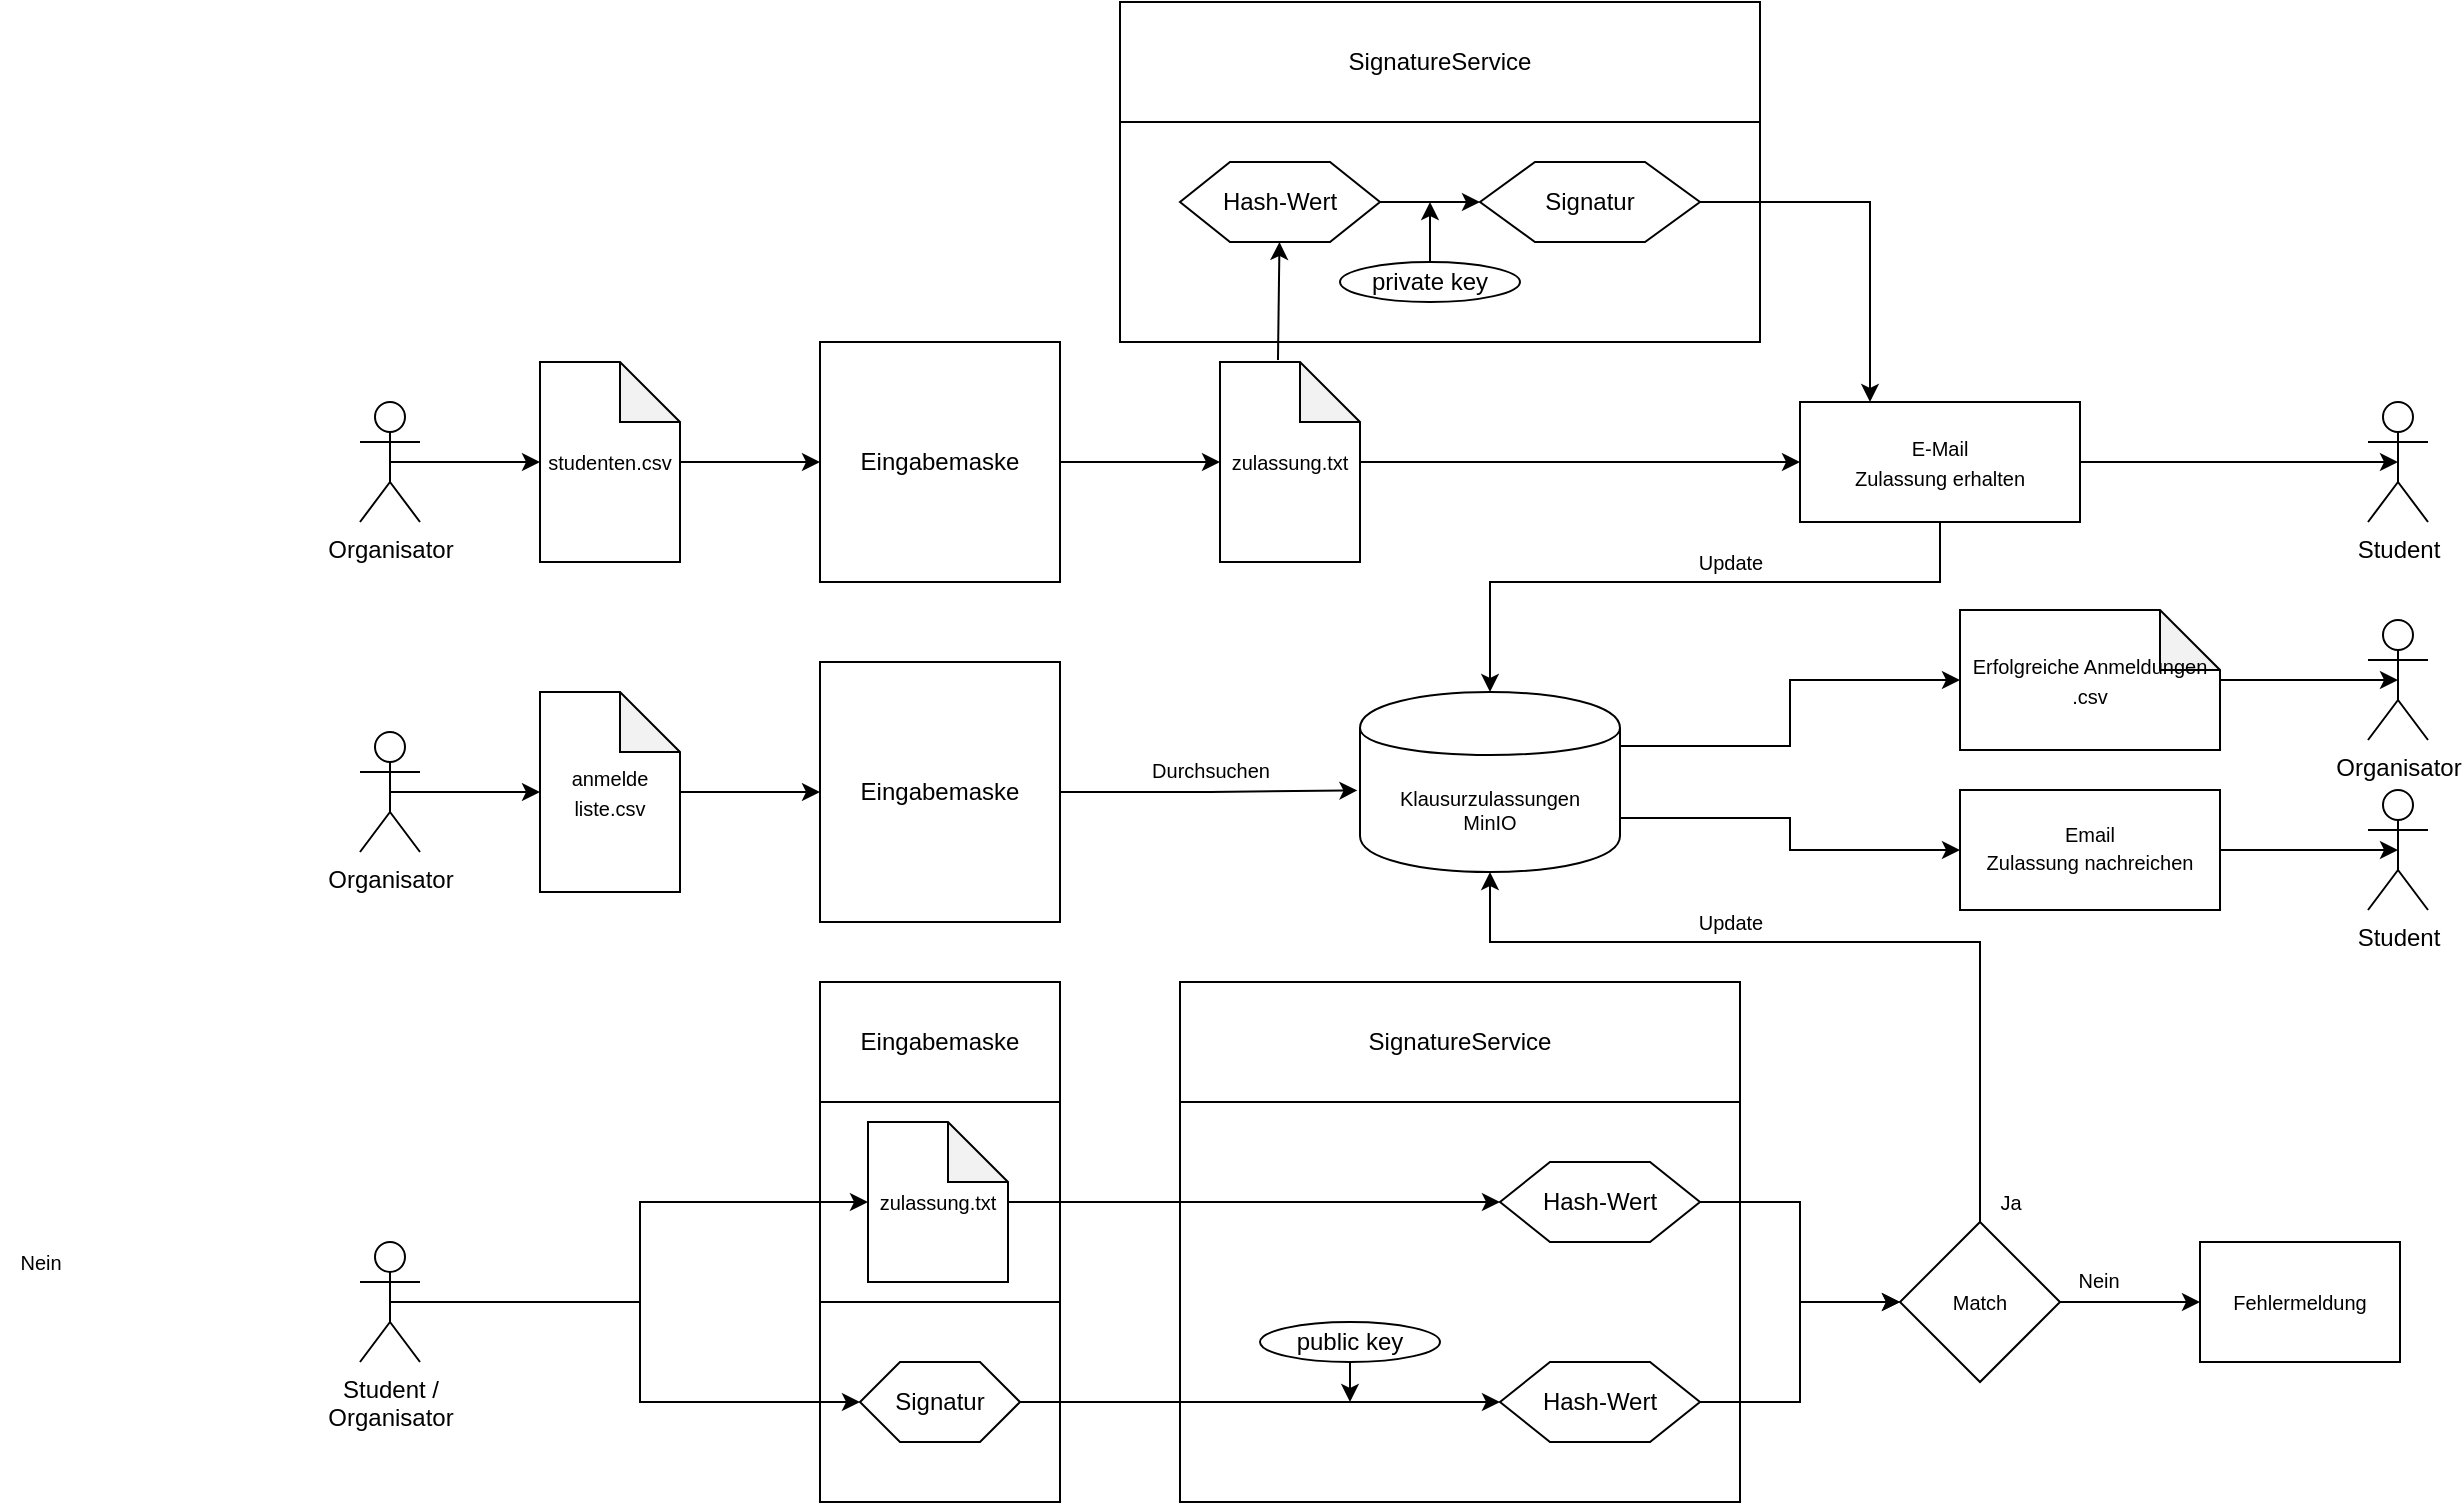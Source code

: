 <mxfile version="12.9.3" type="device"><diagram id="C5RBs43oDa-KdzZeNtuy" name="Page-1"><mxGraphModel dx="2591" dy="744" grid="1" gridSize="10" guides="1" tooltips="1" connect="1" arrows="1" fold="1" page="1" pageScale="1" pageWidth="1169" pageHeight="827" math="0" shadow="0"><root><mxCell id="WIyWlLk6GJQsqaUBKTNV-0"/><mxCell id="WIyWlLk6GJQsqaUBKTNV-1" parent="WIyWlLk6GJQsqaUBKTNV-0"/><mxCell id="LigDHLfCgNmeOQWQO5T8-77" value="" style="whiteSpace=wrap;html=1;" parent="WIyWlLk6GJQsqaUBKTNV-1" vertex="1"><mxGeometry x="250" y="570" width="120" height="100" as="geometry"/></mxCell><mxCell id="LigDHLfCgNmeOQWQO5T8-78" value="" style="whiteSpace=wrap;html=1;" parent="WIyWlLk6GJQsqaUBKTNV-1" vertex="1"><mxGeometry x="250" y="670" width="120" height="100" as="geometry"/></mxCell><mxCell id="LigDHLfCgNmeOQWQO5T8-116" value="" style="whiteSpace=wrap;html=1;" parent="WIyWlLk6GJQsqaUBKTNV-1" vertex="1"><mxGeometry x="430" y="570" width="280" height="200" as="geometry"/></mxCell><mxCell id="LigDHLfCgNmeOQWQO5T8-32" value="" style="whiteSpace=wrap;html=1;" parent="WIyWlLk6GJQsqaUBKTNV-1" vertex="1"><mxGeometry x="400" y="20" width="320" height="170" as="geometry"/></mxCell><mxCell id="LigDHLfCgNmeOQWQO5T8-21" value="" style="edgeStyle=orthogonalEdgeStyle;rounded=0;orthogonalLoop=1;jettySize=auto;html=1;entryX=0;entryY=0.5;entryDx=0;entryDy=0;" parent="WIyWlLk6GJQsqaUBKTNV-1" source="LigDHLfCgNmeOQWQO5T8-0" target="LigDHLfCgNmeOQWQO5T8-20" edge="1"><mxGeometry relative="1" as="geometry"><mxPoint x="260" y="250" as="targetPoint"/></mxGeometry></mxCell><mxCell id="LigDHLfCgNmeOQWQO5T8-0" value="&lt;font style=&quot;font-size: 10px&quot;&gt;studenten.csv&lt;/font&gt;" style="shape=note;whiteSpace=wrap;html=1;backgroundOutline=1;darkOpacity=0.05;" parent="WIyWlLk6GJQsqaUBKTNV-1" vertex="1"><mxGeometry x="110" y="200" width="70" height="100" as="geometry"/></mxCell><mxCell id="LigDHLfCgNmeOQWQO5T8-11" value="" style="edgeStyle=orthogonalEdgeStyle;rounded=0;orthogonalLoop=1;jettySize=auto;html=1;entryX=0;entryY=0.5;entryDx=0;entryDy=0;entryPerimeter=0;exitX=0.5;exitY=0.5;exitDx=0;exitDy=0;exitPerimeter=0;" parent="WIyWlLk6GJQsqaUBKTNV-1" source="LigDHLfCgNmeOQWQO5T8-1" target="LigDHLfCgNmeOQWQO5T8-0" edge="1"><mxGeometry relative="1" as="geometry"><mxPoint x="140" y="250" as="targetPoint"/></mxGeometry></mxCell><mxCell id="LigDHLfCgNmeOQWQO5T8-1" value="&lt;div&gt;Organisator&lt;/div&gt;" style="shape=umlActor;verticalLabelPosition=bottom;labelBackgroundColor=#ffffff;verticalAlign=top;html=1;outlineConnect=0;" parent="WIyWlLk6GJQsqaUBKTNV-1" vertex="1"><mxGeometry x="20" y="220" width="30" height="60" as="geometry"/></mxCell><mxCell id="LigDHLfCgNmeOQWQO5T8-23" value="" style="edgeStyle=orthogonalEdgeStyle;rounded=0;orthogonalLoop=1;jettySize=auto;html=1;" parent="WIyWlLk6GJQsqaUBKTNV-1" source="LigDHLfCgNmeOQWQO5T8-20" target="LigDHLfCgNmeOQWQO5T8-22" edge="1"><mxGeometry relative="1" as="geometry"/></mxCell><mxCell id="LigDHLfCgNmeOQWQO5T8-20" value="&lt;div&gt;Eingabemaske&lt;/div&gt;" style="whiteSpace=wrap;html=1;aspect=fixed;" parent="WIyWlLk6GJQsqaUBKTNV-1" vertex="1"><mxGeometry x="250" y="190" width="120" height="120" as="geometry"/></mxCell><mxCell id="LigDHLfCgNmeOQWQO5T8-39" value="" style="edgeStyle=orthogonalEdgeStyle;rounded=0;orthogonalLoop=1;jettySize=auto;html=1;entryX=0;entryY=0.5;entryDx=0;entryDy=0;" parent="WIyWlLk6GJQsqaUBKTNV-1" source="LigDHLfCgNmeOQWQO5T8-22" target="LigDHLfCgNmeOQWQO5T8-27" edge="1"><mxGeometry relative="1" as="geometry"><mxPoint x="590" y="250" as="targetPoint"/></mxGeometry></mxCell><mxCell id="LigDHLfCgNmeOQWQO5T8-22" value="&lt;font style=&quot;font-size: 10px&quot;&gt;zulassung.txt&lt;/font&gt;" style="shape=note;whiteSpace=wrap;html=1;backgroundOutline=1;darkOpacity=0.05;" parent="WIyWlLk6GJQsqaUBKTNV-1" vertex="1"><mxGeometry x="450" y="200" width="70" height="100" as="geometry"/></mxCell><mxCell id="LigDHLfCgNmeOQWQO5T8-42" value="" style="edgeStyle=orthogonalEdgeStyle;rounded=0;orthogonalLoop=1;jettySize=auto;html=1;entryX=0.5;entryY=0.5;entryDx=0;entryDy=0;entryPerimeter=0;" parent="WIyWlLk6GJQsqaUBKTNV-1" source="LigDHLfCgNmeOQWQO5T8-27" target="LigDHLfCgNmeOQWQO5T8-40" edge="1"><mxGeometry relative="1" as="geometry"><mxPoint x="960" y="250" as="targetPoint"/></mxGeometry></mxCell><mxCell id="t672w3b1qVxUQOVxEKh4-1" value="" style="edgeStyle=orthogonalEdgeStyle;rounded=0;orthogonalLoop=1;jettySize=auto;html=1;" parent="WIyWlLk6GJQsqaUBKTNV-1" source="LigDHLfCgNmeOQWQO5T8-27" target="LigDHLfCgNmeOQWQO5T8-129" edge="1"><mxGeometry relative="1" as="geometry"><mxPoint x="750" y="340" as="targetPoint"/><Array as="points"><mxPoint x="810" y="310"/><mxPoint x="585" y="310"/></Array></mxGeometry></mxCell><mxCell id="LigDHLfCgNmeOQWQO5T8-27" value="&lt;div&gt;&lt;font style=&quot;font-size: 10px&quot;&gt;E-Mail&lt;/font&gt;&lt;/div&gt;&lt;div&gt;&lt;font style=&quot;font-size: 10px&quot;&gt;Zulassung erhalten&lt;br&gt;&lt;/font&gt;&lt;/div&gt;" style="whiteSpace=wrap;html=1;" parent="WIyWlLk6GJQsqaUBKTNV-1" vertex="1"><mxGeometry x="740" y="220" width="140" height="60" as="geometry"/></mxCell><mxCell id="LigDHLfCgNmeOQWQO5T8-29" value="SignatureService" style="whiteSpace=wrap;html=1;" parent="WIyWlLk6GJQsqaUBKTNV-1" vertex="1"><mxGeometry x="400" y="20" width="320" height="60" as="geometry"/></mxCell><mxCell id="LigDHLfCgNmeOQWQO5T8-30" value="&lt;div&gt;Hash-Wert&lt;/div&gt;" style="shape=hexagon;perimeter=hexagonPerimeter2;whiteSpace=wrap;html=1;" parent="WIyWlLk6GJQsqaUBKTNV-1" vertex="1"><mxGeometry x="430" y="100" width="100" height="40" as="geometry"/></mxCell><mxCell id="LigDHLfCgNmeOQWQO5T8-36" value="" style="edgeStyle=orthogonalEdgeStyle;rounded=0;orthogonalLoop=1;jettySize=auto;html=1;entryX=0.25;entryY=0;entryDx=0;entryDy=0;" parent="WIyWlLk6GJQsqaUBKTNV-1" source="LigDHLfCgNmeOQWQO5T8-31" target="LigDHLfCgNmeOQWQO5T8-27" edge="1"><mxGeometry relative="1" as="geometry"><mxPoint x="790" y="270" as="targetPoint"/></mxGeometry></mxCell><mxCell id="LigDHLfCgNmeOQWQO5T8-31" value="Signatur" style="shape=hexagon;perimeter=hexagonPerimeter2;whiteSpace=wrap;html=1;" parent="WIyWlLk6GJQsqaUBKTNV-1" vertex="1"><mxGeometry x="580" y="100" width="110" height="40" as="geometry"/></mxCell><mxCell id="LigDHLfCgNmeOQWQO5T8-33" value="" style="endArrow=classic;html=1;exitX=0.414;exitY=-0.01;exitDx=0;exitDy=0;exitPerimeter=0;" parent="WIyWlLk6GJQsqaUBKTNV-1" source="LigDHLfCgNmeOQWQO5T8-22" target="LigDHLfCgNmeOQWQO5T8-30" edge="1"><mxGeometry width="50" height="50" relative="1" as="geometry"><mxPoint x="550" y="270" as="sourcePoint"/><mxPoint x="600" y="220" as="targetPoint"/></mxGeometry></mxCell><mxCell id="LigDHLfCgNmeOQWQO5T8-34" value="" style="endArrow=classic;html=1;exitX=1;exitY=0.5;exitDx=0;exitDy=0;entryX=0;entryY=0.5;entryDx=0;entryDy=0;" parent="WIyWlLk6GJQsqaUBKTNV-1" source="LigDHLfCgNmeOQWQO5T8-30" target="LigDHLfCgNmeOQWQO5T8-31" edge="1"><mxGeometry width="50" height="50" relative="1" as="geometry"><mxPoint x="550" y="270" as="sourcePoint"/><mxPoint x="600" y="220" as="targetPoint"/></mxGeometry></mxCell><mxCell id="LigDHLfCgNmeOQWQO5T8-40" value="&lt;font style=&quot;font-size: 12px&quot;&gt;Student&lt;/font&gt;" style="shape=umlActor;verticalLabelPosition=bottom;labelBackgroundColor=#ffffff;verticalAlign=top;html=1;outlineConnect=0;" parent="WIyWlLk6GJQsqaUBKTNV-1" vertex="1"><mxGeometry x="1024" y="220" width="30" height="60" as="geometry"/></mxCell><mxCell id="LigDHLfCgNmeOQWQO5T8-46" value="" style="edgeStyle=orthogonalEdgeStyle;rounded=0;orthogonalLoop=1;jettySize=auto;html=1;" parent="WIyWlLk6GJQsqaUBKTNV-1" source="LigDHLfCgNmeOQWQO5T8-45" edge="1"><mxGeometry relative="1" as="geometry"><mxPoint x="555" y="120" as="targetPoint"/></mxGeometry></mxCell><mxCell id="LigDHLfCgNmeOQWQO5T8-45" value="private key" style="ellipse;whiteSpace=wrap;html=1;" parent="WIyWlLk6GJQsqaUBKTNV-1" vertex="1"><mxGeometry x="510" y="150" width="90" height="20" as="geometry"/></mxCell><mxCell id="LigDHLfCgNmeOQWQO5T8-49" value="&lt;font style=&quot;font-size: 10px&quot;&gt;zulassung.txt&lt;/font&gt;" style="shape=note;whiteSpace=wrap;html=1;backgroundOutline=1;darkOpacity=0.05;" parent="WIyWlLk6GJQsqaUBKTNV-1" vertex="1"><mxGeometry x="274" y="580" width="70" height="80" as="geometry"/></mxCell><mxCell id="LigDHLfCgNmeOQWQO5T8-50" value="" style="edgeStyle=orthogonalEdgeStyle;rounded=0;orthogonalLoop=1;jettySize=auto;html=1;entryX=0;entryY=0.5;entryDx=0;entryDy=0;" parent="WIyWlLk6GJQsqaUBKTNV-1" source="LigDHLfCgNmeOQWQO5T8-51" target="LigDHLfCgNmeOQWQO5T8-74" edge="1"><mxGeometry relative="1" as="geometry"><mxPoint x="130" y="700" as="targetPoint"/><Array as="points"><mxPoint x="160" y="670"/><mxPoint x="160" y="720"/></Array></mxGeometry></mxCell><mxCell id="LigDHLfCgNmeOQWQO5T8-76" value="" style="edgeStyle=orthogonalEdgeStyle;rounded=0;orthogonalLoop=1;jettySize=auto;html=1;entryX=0;entryY=0.5;entryDx=0;entryDy=0;entryPerimeter=0;exitX=0.5;exitY=0.5;exitDx=0;exitDy=0;exitPerimeter=0;" parent="WIyWlLk6GJQsqaUBKTNV-1" source="LigDHLfCgNmeOQWQO5T8-51" target="LigDHLfCgNmeOQWQO5T8-49" edge="1"><mxGeometry relative="1" as="geometry"><mxPoint x="35" y="590" as="targetPoint"/><Array as="points"><mxPoint x="160" y="670"/><mxPoint x="160" y="620"/></Array></mxGeometry></mxCell><mxCell id="LigDHLfCgNmeOQWQO5T8-51" value="&lt;div&gt;Student / &lt;br&gt;&lt;/div&gt;&lt;div&gt;Organisator&lt;br&gt;&lt;/div&gt;" style="shape=umlActor;verticalLabelPosition=bottom;labelBackgroundColor=#ffffff;verticalAlign=top;html=1;outlineConnect=0;" parent="WIyWlLk6GJQsqaUBKTNV-1" vertex="1"><mxGeometry x="20" y="640" width="30" height="60" as="geometry"/></mxCell><mxCell id="LigDHLfCgNmeOQWQO5T8-74" value="Signatur" style="shape=hexagon;perimeter=hexagonPerimeter2;whiteSpace=wrap;html=1;" parent="WIyWlLk6GJQsqaUBKTNV-1" vertex="1"><mxGeometry x="270" y="700" width="80" height="40" as="geometry"/></mxCell><mxCell id="LigDHLfCgNmeOQWQO5T8-99" value="" style="edgeStyle=orthogonalEdgeStyle;rounded=0;orthogonalLoop=1;jettySize=auto;html=1;entryX=0;entryY=0.5;entryDx=0;entryDy=0;exitX=1;exitY=0.5;exitDx=0;exitDy=0;exitPerimeter=0;" parent="WIyWlLk6GJQsqaUBKTNV-1" source="LigDHLfCgNmeOQWQO5T8-49" target="LigDHLfCgNmeOQWQO5T8-93" edge="1"><mxGeometry relative="1" as="geometry"><mxPoint x="450" y="620" as="targetPoint"/></mxGeometry></mxCell><mxCell id="LigDHLfCgNmeOQWQO5T8-97" value="" style="edgeStyle=orthogonalEdgeStyle;rounded=0;orthogonalLoop=1;jettySize=auto;html=1;entryX=0;entryY=0.5;entryDx=0;entryDy=0;exitX=1;exitY=0.5;exitDx=0;exitDy=0;" parent="WIyWlLk6GJQsqaUBKTNV-1" source="LigDHLfCgNmeOQWQO5T8-74" target="LigDHLfCgNmeOQWQO5T8-86" edge="1"><mxGeometry relative="1" as="geometry"><mxPoint x="450" y="720" as="targetPoint"/></mxGeometry></mxCell><mxCell id="LigDHLfCgNmeOQWQO5T8-82" value="Eingabemaske" style="whiteSpace=wrap;html=1;" parent="WIyWlLk6GJQsqaUBKTNV-1" vertex="1"><mxGeometry x="250" y="510" width="120" height="60" as="geometry"/></mxCell><mxCell id="LigDHLfCgNmeOQWQO5T8-83" value="SignatureService" style="whiteSpace=wrap;html=1;" parent="WIyWlLk6GJQsqaUBKTNV-1" vertex="1"><mxGeometry x="430" y="510" width="280" height="60" as="geometry"/></mxCell><mxCell id="LigDHLfCgNmeOQWQO5T8-104" value="" style="edgeStyle=orthogonalEdgeStyle;rounded=0;orthogonalLoop=1;jettySize=auto;html=1;entryX=0;entryY=0.5;entryDx=0;entryDy=0;" parent="WIyWlLk6GJQsqaUBKTNV-1" source="LigDHLfCgNmeOQWQO5T8-86" target="LigDHLfCgNmeOQWQO5T8-107" edge="1"><mxGeometry relative="1" as="geometry"><mxPoint x="770" y="720" as="targetPoint"/></mxGeometry></mxCell><mxCell id="LigDHLfCgNmeOQWQO5T8-86" value="&lt;div&gt;Hash-Wert&lt;/div&gt;" style="shape=hexagon;perimeter=hexagonPerimeter2;whiteSpace=wrap;html=1;" parent="WIyWlLk6GJQsqaUBKTNV-1" vertex="1"><mxGeometry x="590" y="700" width="100" height="40" as="geometry"/></mxCell><mxCell id="LigDHLfCgNmeOQWQO5T8-106" value="" style="edgeStyle=orthogonalEdgeStyle;rounded=0;orthogonalLoop=1;jettySize=auto;html=1;entryX=0;entryY=0.5;entryDx=0;entryDy=0;" parent="WIyWlLk6GJQsqaUBKTNV-1" source="LigDHLfCgNmeOQWQO5T8-93" target="LigDHLfCgNmeOQWQO5T8-107" edge="1"><mxGeometry relative="1" as="geometry"><mxPoint x="770" y="620" as="targetPoint"/></mxGeometry></mxCell><mxCell id="LigDHLfCgNmeOQWQO5T8-93" value="&lt;div&gt;Hash-Wert&lt;/div&gt;" style="shape=hexagon;perimeter=hexagonPerimeter2;whiteSpace=wrap;html=1;" parent="WIyWlLk6GJQsqaUBKTNV-1" vertex="1"><mxGeometry x="590" y="600" width="100" height="40" as="geometry"/></mxCell><mxCell id="LigDHLfCgNmeOQWQO5T8-102" value="" style="edgeStyle=orthogonalEdgeStyle;rounded=0;orthogonalLoop=1;jettySize=auto;html=1;" parent="WIyWlLk6GJQsqaUBKTNV-1" source="LigDHLfCgNmeOQWQO5T8-94" edge="1"><mxGeometry relative="1" as="geometry"><mxPoint x="515" y="720" as="targetPoint"/></mxGeometry></mxCell><mxCell id="LigDHLfCgNmeOQWQO5T8-94" value="public key" style="ellipse;whiteSpace=wrap;html=1;" parent="WIyWlLk6GJQsqaUBKTNV-1" vertex="1"><mxGeometry x="470" y="680" width="90" height="20" as="geometry"/></mxCell><mxCell id="Yl2MzSPJSkelwX7UQxE6-18" value="" style="edgeStyle=orthogonalEdgeStyle;rounded=0;orthogonalLoop=1;jettySize=auto;html=1;endArrow=classic;endFill=1;" edge="1" parent="WIyWlLk6GJQsqaUBKTNV-1" source="LigDHLfCgNmeOQWQO5T8-107" target="LigDHLfCgNmeOQWQO5T8-115"><mxGeometry relative="1" as="geometry"/></mxCell><mxCell id="LigDHLfCgNmeOQWQO5T8-107" value="&lt;font style=&quot;font-size: 10px&quot;&gt;Match&lt;/font&gt;" style="rhombus;whiteSpace=wrap;html=1;" parent="WIyWlLk6GJQsqaUBKTNV-1" vertex="1"><mxGeometry x="790" y="630" width="80" height="80" as="geometry"/></mxCell><mxCell id="LigDHLfCgNmeOQWQO5T8-113" value="&lt;font style=&quot;font-size: 10px&quot;&gt;Ja&lt;/font&gt;" style="text;html=1;align=center;verticalAlign=middle;resizable=0;points=[];autosize=1;" parent="WIyWlLk6GJQsqaUBKTNV-1" vertex="1"><mxGeometry x="830" y="610" width="30" height="20" as="geometry"/></mxCell><mxCell id="LigDHLfCgNmeOQWQO5T8-114" value="&lt;font style=&quot;font-size: 10px&quot;&gt;Nein&lt;/font&gt;" style="text;html=1;align=center;verticalAlign=middle;resizable=0;points=[];autosize=1;" parent="WIyWlLk6GJQsqaUBKTNV-1" vertex="1"><mxGeometry x="-160" y="640" width="40" height="20" as="geometry"/></mxCell><mxCell id="LigDHLfCgNmeOQWQO5T8-115" value="&lt;font style=&quot;font-size: 10px&quot;&gt;Fehlermeldung&lt;/font&gt;" style="whiteSpace=wrap;html=1;" parent="WIyWlLk6GJQsqaUBKTNV-1" vertex="1"><mxGeometry x="940" y="640" width="100" height="60" as="geometry"/></mxCell><mxCell id="LigDHLfCgNmeOQWQO5T8-136" value="" style="edgeStyle=orthogonalEdgeStyle;rounded=0;orthogonalLoop=1;jettySize=auto;html=1;entryX=0.5;entryY=1;entryDx=0;entryDy=0;exitX=0.5;exitY=0;exitDx=0;exitDy=0;" parent="WIyWlLk6GJQsqaUBKTNV-1" source="LigDHLfCgNmeOQWQO5T8-107" target="LigDHLfCgNmeOQWQO5T8-129" edge="1"><mxGeometry relative="1" as="geometry"><mxPoint x="970" y="585" as="targetPoint"/><Array as="points"><mxPoint x="830" y="490"/><mxPoint x="585" y="490"/></Array><mxPoint x="950" y="610" as="sourcePoint"/></mxGeometry></mxCell><mxCell id="LigDHLfCgNmeOQWQO5T8-125" value="" style="edgeStyle=orthogonalEdgeStyle;rounded=0;orthogonalLoop=1;jettySize=auto;html=1;exitX=0.5;exitY=0.5;exitDx=0;exitDy=0;exitPerimeter=0;" parent="WIyWlLk6GJQsqaUBKTNV-1" source="LigDHLfCgNmeOQWQO5T8-123" target="LigDHLfCgNmeOQWQO5T8-124" edge="1"><mxGeometry relative="1" as="geometry"/></mxCell><mxCell id="LigDHLfCgNmeOQWQO5T8-123" value="Organisator" style="shape=umlActor;verticalLabelPosition=bottom;labelBackgroundColor=#ffffff;verticalAlign=top;html=1;outlineConnect=0;" parent="WIyWlLk6GJQsqaUBKTNV-1" vertex="1"><mxGeometry x="20" y="385" width="30" height="60" as="geometry"/></mxCell><mxCell id="LigDHLfCgNmeOQWQO5T8-127" value="" style="edgeStyle=orthogonalEdgeStyle;rounded=0;orthogonalLoop=1;jettySize=auto;html=1;" parent="WIyWlLk6GJQsqaUBKTNV-1" source="LigDHLfCgNmeOQWQO5T8-124" target="LigDHLfCgNmeOQWQO5T8-126" edge="1"><mxGeometry relative="1" as="geometry"/></mxCell><mxCell id="LigDHLfCgNmeOQWQO5T8-124" value="&lt;div&gt;&lt;font style=&quot;font-size: 10px&quot;&gt;anmelde&lt;/font&gt;&lt;/div&gt;&lt;div&gt;&lt;font style=&quot;font-size: 10px&quot;&gt;liste.csv&lt;/font&gt;&lt;/div&gt;" style="shape=note;whiteSpace=wrap;html=1;backgroundOutline=1;darkOpacity=0.05;" parent="WIyWlLk6GJQsqaUBKTNV-1" vertex="1"><mxGeometry x="110" y="365" width="70" height="100" as="geometry"/></mxCell><mxCell id="LigDHLfCgNmeOQWQO5T8-131" value="" style="edgeStyle=orthogonalEdgeStyle;rounded=0;orthogonalLoop=1;jettySize=auto;html=1;entryX=-0.01;entryY=0.547;entryDx=0;entryDy=0;entryPerimeter=0;" parent="WIyWlLk6GJQsqaUBKTNV-1" source="LigDHLfCgNmeOQWQO5T8-126" target="LigDHLfCgNmeOQWQO5T8-129" edge="1"><mxGeometry relative="1" as="geometry"><mxPoint x="450" y="415" as="targetPoint"/></mxGeometry></mxCell><mxCell id="LigDHLfCgNmeOQWQO5T8-126" value="Eingabemaske" style="whiteSpace=wrap;html=1;" parent="WIyWlLk6GJQsqaUBKTNV-1" vertex="1"><mxGeometry x="250" y="350" width="120" height="130" as="geometry"/></mxCell><mxCell id="LigDHLfCgNmeOQWQO5T8-140" value="" style="edgeStyle=orthogonalEdgeStyle;rounded=0;orthogonalLoop=1;jettySize=auto;html=1;entryX=0;entryY=0.5;entryDx=0;entryDy=0;entryPerimeter=0;exitX=1;exitY=0.3;exitDx=0;exitDy=0;" parent="WIyWlLk6GJQsqaUBKTNV-1" source="LigDHLfCgNmeOQWQO5T8-129" target="LigDHLfCgNmeOQWQO5T8-142" edge="1"><mxGeometry relative="1" as="geometry"><mxPoint x="850" y="410" as="targetPoint"/><mxPoint x="680" y="410" as="sourcePoint"/></mxGeometry></mxCell><mxCell id="Yl2MzSPJSkelwX7UQxE6-7" value="" style="edgeStyle=orthogonalEdgeStyle;rounded=0;orthogonalLoop=1;jettySize=auto;html=1;entryX=0;entryY=0.5;entryDx=0;entryDy=0;exitX=1;exitY=0.7;exitDx=0;exitDy=0;" edge="1" parent="WIyWlLk6GJQsqaUBKTNV-1" source="LigDHLfCgNmeOQWQO5T8-129" target="Yl2MzSPJSkelwX7UQxE6-5"><mxGeometry relative="1" as="geometry"><mxPoint x="730" y="410" as="targetPoint"/></mxGeometry></mxCell><mxCell id="LigDHLfCgNmeOQWQO5T8-129" value="&lt;div style=&quot;font-size: 10px&quot;&gt;&lt;font style=&quot;font-size: 10px&quot;&gt;Klausurzulassungen&lt;/font&gt;&lt;/div&gt;&lt;div style=&quot;font-size: 10px&quot;&gt;&lt;font style=&quot;font-size: 10px&quot;&gt;MinIO&lt;br&gt;&lt;/font&gt;&lt;/div&gt;" style="shape=cylinder;whiteSpace=wrap;html=1;boundedLbl=1;backgroundOutline=1;" parent="WIyWlLk6GJQsqaUBKTNV-1" vertex="1"><mxGeometry x="520" y="365" width="130" height="90" as="geometry"/></mxCell><mxCell id="LigDHLfCgNmeOQWQO5T8-138" value="Organisator" style="shape=umlActor;verticalLabelPosition=bottom;labelBackgroundColor=#ffffff;verticalAlign=top;html=1;outlineConnect=0;" parent="WIyWlLk6GJQsqaUBKTNV-1" vertex="1"><mxGeometry x="1024" y="329" width="30" height="60" as="geometry"/></mxCell><mxCell id="LigDHLfCgNmeOQWQO5T8-145" value="" style="edgeStyle=orthogonalEdgeStyle;rounded=0;orthogonalLoop=1;jettySize=auto;html=1;entryX=0.5;entryY=0.5;entryDx=0;entryDy=0;entryPerimeter=0;" parent="WIyWlLk6GJQsqaUBKTNV-1" source="LigDHLfCgNmeOQWQO5T8-142" target="LigDHLfCgNmeOQWQO5T8-138" edge="1"><mxGeometry relative="1" as="geometry"><mxPoint x="1020" y="410" as="targetPoint"/></mxGeometry></mxCell><mxCell id="LigDHLfCgNmeOQWQO5T8-142" value="&lt;div&gt;&lt;font style=&quot;font-size: 10px&quot;&gt;Erfolgreiche Anmeldungen&lt;/font&gt;&lt;/div&gt;&lt;div&gt;&lt;font style=&quot;font-size: 10px&quot;&gt;.csv&lt;br&gt;&lt;/font&gt;&lt;/div&gt;" style="shape=note;whiteSpace=wrap;html=1;backgroundOutline=1;darkOpacity=0.05;" parent="WIyWlLk6GJQsqaUBKTNV-1" vertex="1"><mxGeometry x="820" y="324" width="130" height="70" as="geometry"/></mxCell><mxCell id="LigDHLfCgNmeOQWQO5T8-146" value="&lt;div style=&quot;font-size: 10px&quot;&gt;&lt;font style=&quot;font-size: 10px&quot;&gt;Update&lt;/font&gt;&lt;/div&gt;" style="text;html=1;align=center;verticalAlign=middle;resizable=0;points=[];autosize=1;" parent="WIyWlLk6GJQsqaUBKTNV-1" vertex="1"><mxGeometry x="680" y="470" width="50" height="20" as="geometry"/></mxCell><mxCell id="Yl2MzSPJSkelwX7UQxE6-0" value="&lt;div style=&quot;font-size: 10px&quot;&gt;&lt;font style=&quot;font-size: 10px&quot;&gt;Update&lt;/font&gt;&lt;/div&gt;" style="text;html=1;align=center;verticalAlign=middle;resizable=0;points=[];autosize=1;" vertex="1" parent="WIyWlLk6GJQsqaUBKTNV-1"><mxGeometry x="680" y="290" width="50" height="20" as="geometry"/></mxCell><mxCell id="Yl2MzSPJSkelwX7UQxE6-1" value="&lt;font style=&quot;font-size: 10px&quot;&gt;Durchsuchen&lt;/font&gt;" style="text;html=1;align=center;verticalAlign=middle;resizable=0;points=[];autosize=1;" vertex="1" parent="WIyWlLk6GJQsqaUBKTNV-1"><mxGeometry x="405" y="394" width="80" height="20" as="geometry"/></mxCell><mxCell id="Yl2MzSPJSkelwX7UQxE6-2" value="&lt;font style=&quot;font-size: 12px&quot;&gt;Student&lt;/font&gt;" style="shape=umlActor;verticalLabelPosition=bottom;labelBackgroundColor=#ffffff;verticalAlign=top;html=1;outlineConnect=0;" vertex="1" parent="WIyWlLk6GJQsqaUBKTNV-1"><mxGeometry x="1024" y="414" width="30" height="60" as="geometry"/></mxCell><mxCell id="Yl2MzSPJSkelwX7UQxE6-8" value="" style="edgeStyle=orthogonalEdgeStyle;rounded=0;orthogonalLoop=1;jettySize=auto;html=1;entryX=0.5;entryY=0.5;entryDx=0;entryDy=0;entryPerimeter=0;" edge="1" parent="WIyWlLk6GJQsqaUBKTNV-1" source="Yl2MzSPJSkelwX7UQxE6-5" target="Yl2MzSPJSkelwX7UQxE6-2"><mxGeometry relative="1" as="geometry"/></mxCell><mxCell id="Yl2MzSPJSkelwX7UQxE6-5" value="&lt;div style=&quot;font-size: 10px&quot;&gt;&lt;font style=&quot;font-size: 10px&quot;&gt;Email&lt;/font&gt;&lt;/div&gt;&lt;font style=&quot;font-size: 10px&quot;&gt;Zulassung nachreichen&lt;/font&gt;" style="whiteSpace=wrap;html=1;" vertex="1" parent="WIyWlLk6GJQsqaUBKTNV-1"><mxGeometry x="820" y="414" width="130" height="60" as="geometry"/></mxCell><mxCell id="Yl2MzSPJSkelwX7UQxE6-15" value="&lt;font style=&quot;font-size: 10px&quot;&gt;Nein&lt;/font&gt;" style="text;html=1;align=center;verticalAlign=middle;resizable=0;points=[];autosize=1;" vertex="1" parent="WIyWlLk6GJQsqaUBKTNV-1"><mxGeometry x="869" y="649" width="40" height="20" as="geometry"/></mxCell></root></mxGraphModel></diagram></mxfile>